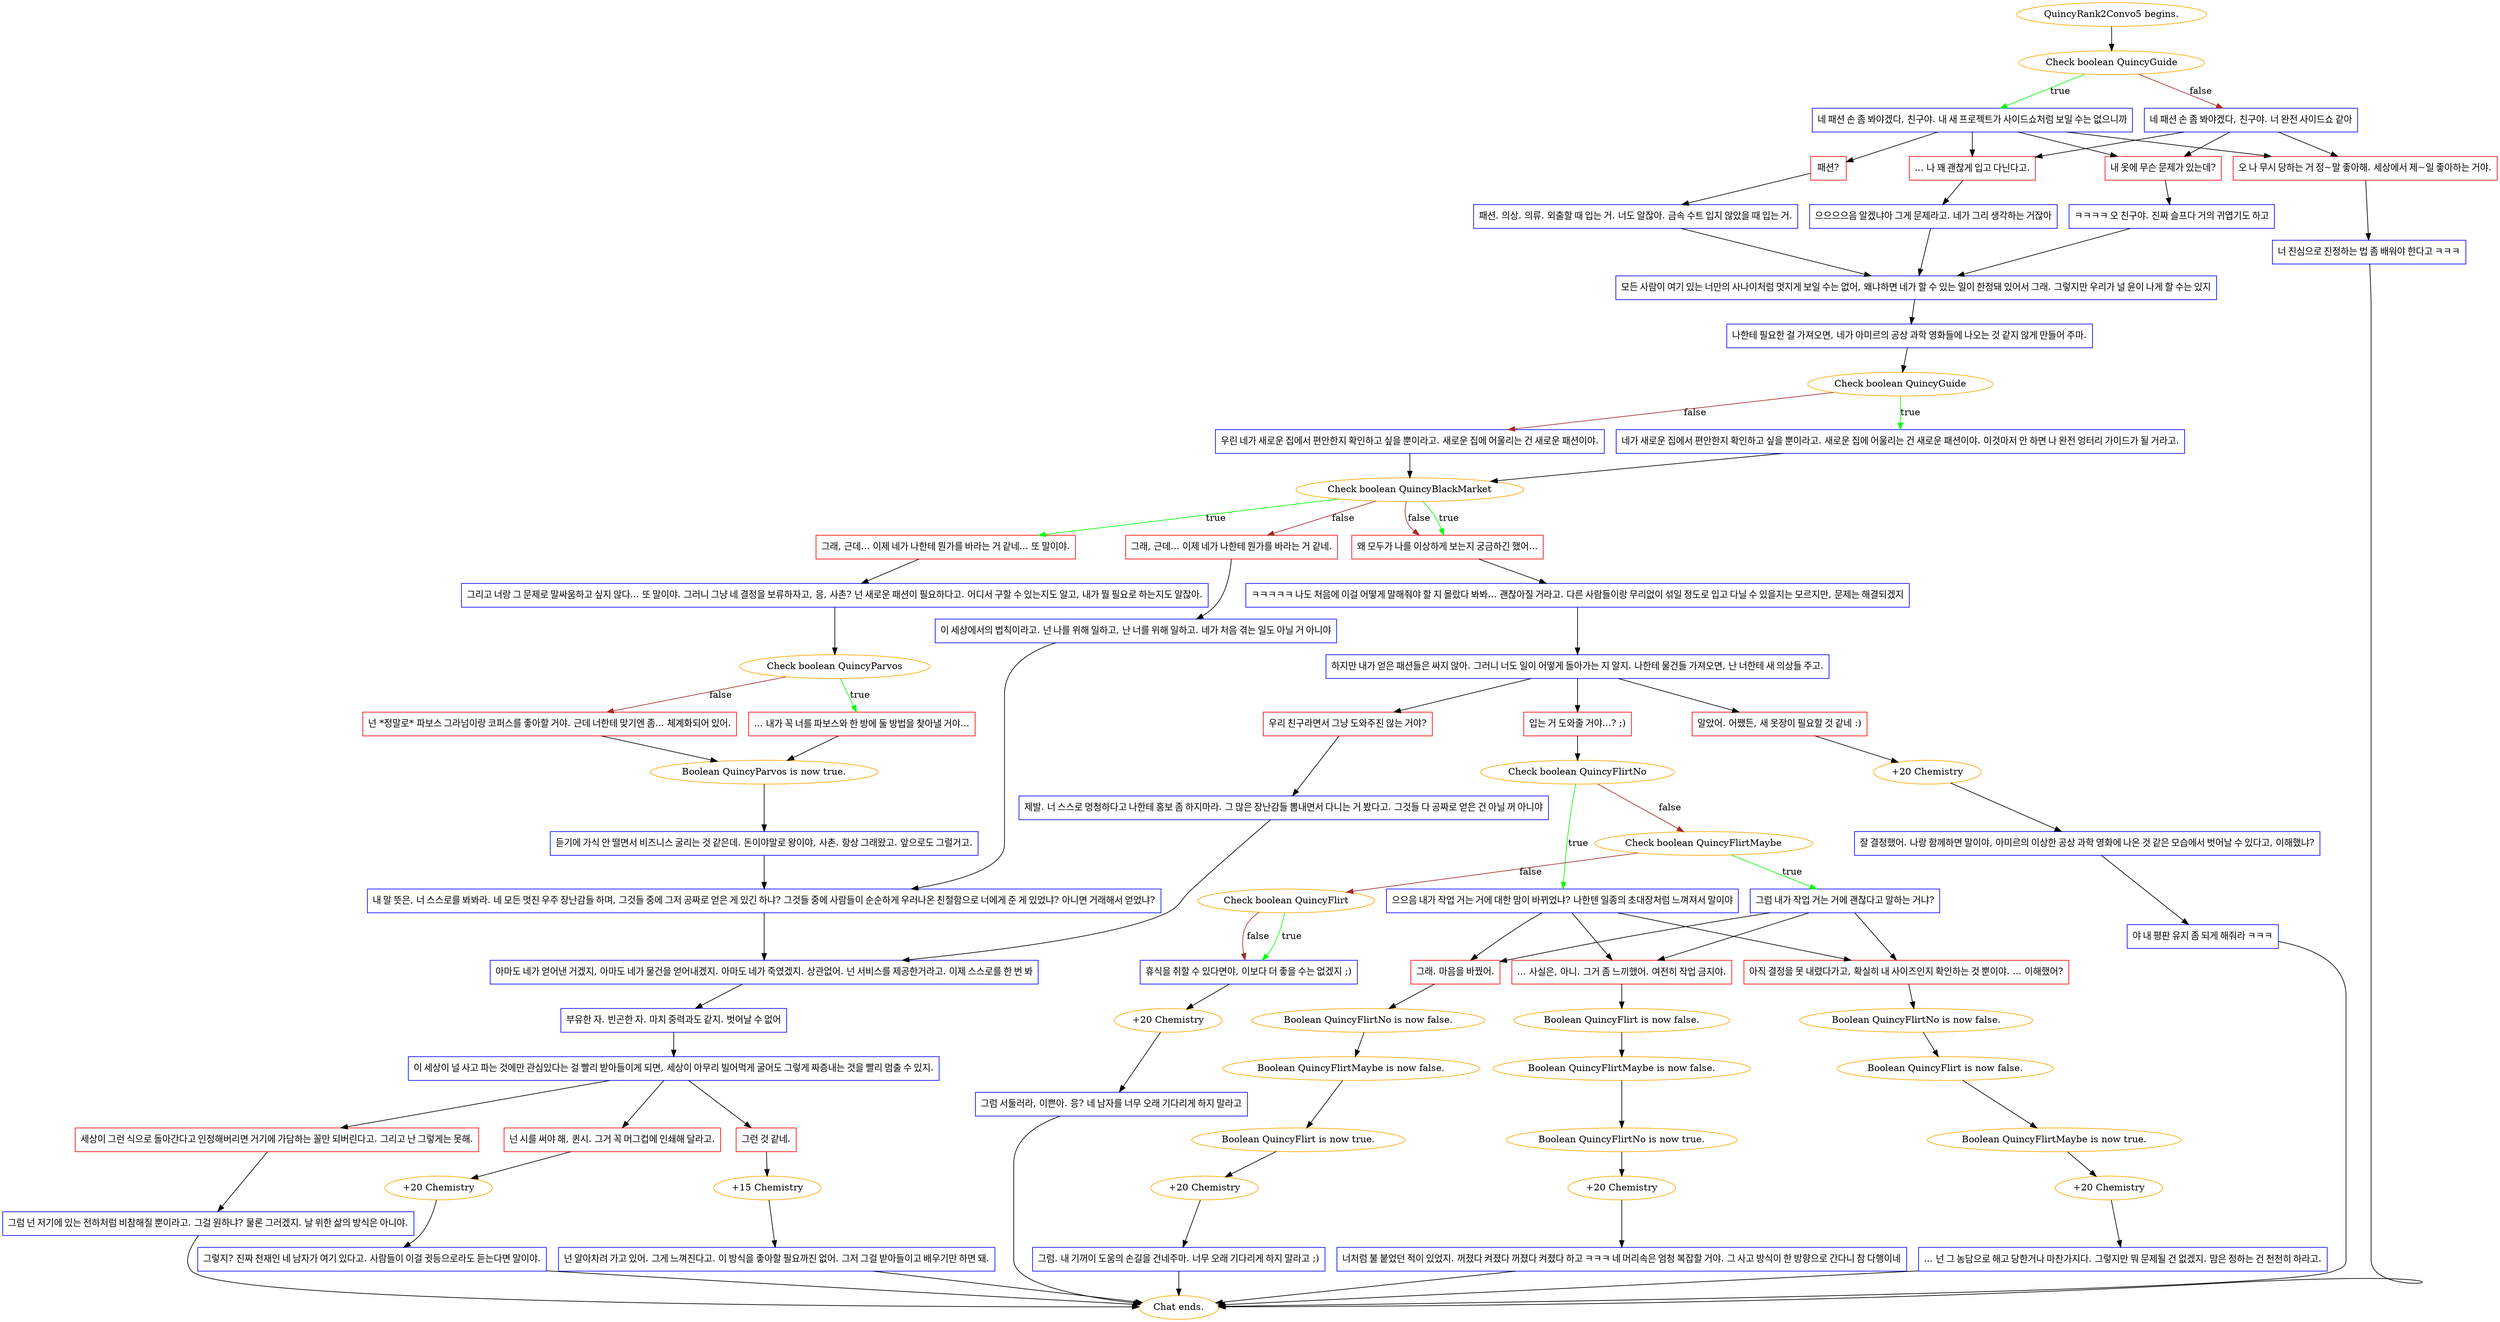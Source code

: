 digraph {
	"QuincyRank2Convo5 begins." [color=orange];
		"QuincyRank2Convo5 begins." -> j1223135592;
	j1223135592 [label="Check boolean QuincyGuide",color=orange];
		j1223135592 -> j3126850680 [label=true,color=green];
		j1223135592 -> j3385995086 [label=false,color=brown];
	j3126850680 [label="네 패션 손 좀 봐야겠다, 친구야. 내 새 프로젝트가 사이드쇼처럼 보일 수는 없으니까",shape=box,color=blue];
		j3126850680 -> j426669468;
		j3126850680 -> j3902302425;
		j3126850680 -> j3289463034;
		j3126850680 -> j627890394;
	j3385995086 [label="네 패션 손 좀 봐야겠다, 친구야. 너 완전 사이드쇼 같아",shape=box,color=blue];
		j3385995086 -> j3902302425;
		j3385995086 -> j3289463034;
		j3385995086 -> j627890394;
	j426669468 [label="패션?",shape=box,color=red];
		j426669468 -> j2034006296;
	j3902302425 [label="오 나 무시 당하는 거 정~말 좋아해. 세상에서 제~일 좋아하는 거야.",shape=box,color=red];
		j3902302425 -> j421315785;
	j3289463034 [label="... 나 꽤 괜찮게 입고 다닌다고.",shape=box,color=red];
		j3289463034 -> j3700015517;
	j627890394 [label="내 옷에 무슨 문제가 있는데?",shape=box,color=red];
		j627890394 -> j133280581;
	j2034006296 [label="패션. 의상. 의류. 외출할 때 입는 거. 너도 알잖아. 금속 수트 입지 않았을 때 입는 거.",shape=box,color=blue];
		j2034006296 -> j1038757688;
	j421315785 [label="너 진심으로 진정하는 법 좀 배워야 한다고 ㅋㅋㅋ",shape=box,color=blue];
		j421315785 -> "Chat ends.";
	j3700015517 [label="으으으으음 알겠냐아 그게 문제라고. 네가 그리 생각하는 거잖아",shape=box,color=blue];
		j3700015517 -> j1038757688;
	j133280581 [label="ㅋㅋㅋㅋ 오 친구야. 진짜 슬프다 거의 귀엽기도 하고",shape=box,color=blue];
		j133280581 -> j1038757688;
	j1038757688 [label="모든 사람이 여기 있는 너만의 사나이처럼 멋지게 보일 수는 없어, 왜냐하면 네가 할 수 있는 일이 한정돼 있어서 그래. 그렇지만 우리가 널 윤이 나게 할 수는 있지",shape=box,color=blue];
		j1038757688 -> j1543974607;
	"Chat ends." [color=orange];
	j1543974607 [label="나한테 필요한 걸 가져오면, 네가 아미르의 공상 과학 영화들에 나오는 것 같지 않게 만들어 주마.",shape=box,color=blue];
		j1543974607 -> j1165337652;
	j1165337652 [label="Check boolean QuincyGuide",color=orange];
		j1165337652 -> j3350526327 [label=true,color=green];
		j1165337652 -> j2974154099 [label=false,color=brown];
	j3350526327 [label="네가 새로운 집에서 편안한지 확인하고 싶을 뿐이라고. 새로운 집에 어울리는 건 새로운 패션이야. 이것마저 안 하면 나 완전 엉터리 가이드가 될 거라고.",shape=box,color=blue];
		j3350526327 -> j2393722474;
	j2974154099 [label="우린 네가 새로운 집에서 편안한지 확인하고 싶을 뿐이라고. 새로운 집에 어울리는 건 새로운 패션이야.",shape=box,color=blue];
		j2974154099 -> j2393722474;
	j2393722474 [label="Check boolean QuincyBlackMarket",color=orange];
		j2393722474 -> j3555178541 [label=true,color=green];
		j2393722474 -> j942080255 [label=true,color=green];
		j2393722474 -> j2874345842 [label=false,color=brown];
		j2393722474 -> j942080255 [label=false,color=brown];
	j3555178541 [label="그래, 근데... 이제 네가 나한테 뭔가를 바라는 거 같네... 또 말이야.",shape=box,color=red];
		j3555178541 -> j1846061765;
	j942080255 [label="왜 모두가 나를 이상하게 보는지 궁금하긴 했어...",shape=box,color=red];
		j942080255 -> j4088760455;
	j2874345842 [label="그래, 근데... 이제 네가 나한테 뭔가를 바라는 거 같네.",shape=box,color=red];
		j2874345842 -> j526058584;
	j1846061765 [label="그리고 너랑 그 문제로 말싸움하고 싶지 않다... 또 말이야. 그러니 그냥 네 결정을 보류하자고, 응, 사촌? 넌 새로운 패션이 필요하다고. 어디서 구할 수 있는지도 알고, 내가 뭘 필요로 하는지도 알잖아.",shape=box,color=blue];
		j1846061765 -> j3006997609;
	j4088760455 [label="ㅋㅋㅋㅋㅋ 나도 처음에 이걸 어떻게 말해줘야 할 지 몰랐다 봐봐... 괜찮아질 거라고. 다른 사람들이랑 무리없이 섞일 정도로 입고 다닐 수 있을지는 모르지만, 문제는 해결되겠지",shape=box,color=blue];
		j4088760455 -> j3835964650;
	j526058584 [label="이 세상에서의 법칙이라고. 넌 나를 위해 일하고, 난 너를 위해 일하고. 네가 처음 겪는 일도 아닐 거 아니야",shape=box,color=blue];
		j526058584 -> j3996057837;
	j3006997609 [label="Check boolean QuincyParvos",color=orange];
		j3006997609 -> j2839380067 [label=true,color=green];
		j3006997609 -> j2105533568 [label=false,color=brown];
	j3835964650 [label="하지만 내가 얻은 패션들은 싸지 않아. 그러니 너도 일이 어떻게 돌아가는 지 알지. 나한테 물건들 가져오면, 난 너한테 새 의상들 주고.",shape=box,color=blue];
		j3835964650 -> j4211558984;
		j3835964650 -> j3855535669;
		j3835964650 -> j867348597;
	j3996057837 [label="내 말 뜻은, 너 스스로를 봐봐라. 네 모든 멋진 우주 장난감들 하며, 그것들 중에 그저 공짜로 얻은 게 있긴 하냐? 그것들 중에 사람들이 순순하게 우러나온 친절함으로 너에게 준 게 있었냐? 아니면 거래해서 얻었냐?",shape=box,color=blue];
		j3996057837 -> j3625346472;
	j2839380067 [label="... 내가 꼭 너를 파보스와 한 방에 둘 방법을 찾아낼 거야...",shape=box,color=red];
		j2839380067 -> j1449691604;
	j2105533568 [label="넌 *정말로* 파보스 그라넘이랑 코퍼스를 좋아할 거야. 근데 너한테 맞기엔 좀... 체계화되어 있어.",shape=box,color=red];
		j2105533568 -> j1449691604;
	j4211558984 [label="우리 친구라면서 그냥 도와주진 않는 거야?",shape=box,color=red];
		j4211558984 -> j976610607;
	j3855535669 [label="알았어. 어쨌든, 새 옷장이 필요할 것 같네 :)",shape=box,color=red];
		j3855535669 -> j4289850431;
	j867348597 [label="입는 거 도와줄 거야...? ;)",shape=box,color=red];
		j867348597 -> j224807043;
	j3625346472 [label="아마도 네가 얻어낸 거겠지, 아마도 네가 물건을 얻어내겠지. 아마도 네가 죽였겠지. 상관없어. 넌 서비스를 제공한거라고. 이제 스스로를 한 번 봐",shape=box,color=blue];
		j3625346472 -> j2991579257;
	j1449691604 [label="Boolean QuincyParvos is now true.",color=orange];
		j1449691604 -> j4134667158;
	j976610607 [label="제발. 너 스스로 멍청하다고 나한테 홍보 좀 하지마라. 그 많은 장난감들 뽐내면서 다니는 거 봤다고. 그것들 다 공짜로 얻은 건 아닐 꺼 아니야",shape=box,color=blue];
		j976610607 -> j3625346472;
	j4289850431 [label="+20 Chemistry",color=orange];
		j4289850431 -> j2357721303;
	j224807043 [label="Check boolean QuincyFlirtNo",color=orange];
		j224807043 -> j1378246749 [label=true,color=green];
		j224807043 -> j3963062601 [label=false,color=brown];
	j2991579257 [label="부유한 자. 빈곤한 자. 마치 중력과도 같지. 벗어날 수 없어",shape=box,color=blue];
		j2991579257 -> j1466322390;
	j4134667158 [label="듣기에 가식 안 떨면서 비즈니스 굴리는 것 같은데. 돈이야말로 왕이야, 사촌. 항상 그래왔고. 앞으로도 그럴거고.",shape=box,color=blue];
		j4134667158 -> j3996057837;
	j2357721303 [label="잘 결정했어. 나랑 함께하면 말이야, 아미르의 이상한 공상 과학 영화에 나온 것 같은 모습에서 벗어날 수 있다고, 이해했냐?",shape=box,color=blue];
		j2357721303 -> j3495156912;
	j1378246749 [label="으으음 내가 작업 거는 거에 대한 맘이 바뀌었냐? 나한텐 일종의 초대장처럼 느껴져서 말이야",shape=box,color=blue];
		j1378246749 -> j2951168663;
		j1378246749 -> j33210431;
		j1378246749 -> j226834727;
	j3963062601 [label="Check boolean QuincyFlirtMaybe",color=orange];
		j3963062601 -> j3658386676 [label=true,color=green];
		j3963062601 -> j361954694 [label=false,color=brown];
	j1466322390 [label="이 세상이 널 사고 파는 것에만 관심있다는 걸 빨리 받아들이게 되면, 세상이 아무리 빌어먹게 굴어도 그렇게 짜증내는 것을 빨리 멈출 수 있지.",shape=box,color=blue];
		j1466322390 -> j4053953332;
		j1466322390 -> j4261432674;
		j1466322390 -> j2353353766;
	j3495156912 [label="야 내 평판 유지 좀 되게 해줘라 ㅋㅋㅋ",shape=box,color=blue];
		j3495156912 -> "Chat ends.";
	j2951168663 [label="그래. 마음을 바꿨어.",shape=box,color=red];
		j2951168663 -> j2268301718;
	j33210431 [label="... 사실은, 아니. 그거 좀 느끼했어. 여전히 작업 금지야.",shape=box,color=red];
		j33210431 -> j3560229944;
	j226834727 [label="아직 결정을 못 내렸다가고, 확실히 내 사이즈인지 확인하는 것 뿐이야. ... 이해했어?",shape=box,color=red];
		j226834727 -> j912712659;
	j3658386676 [label="그럼 내가 작업 거는 거에 괜찮다고 말하는 거냐?",shape=box,color=blue];
		j3658386676 -> j2951168663;
		j3658386676 -> j33210431;
		j3658386676 -> j226834727;
	j361954694 [label="Check boolean QuincyFlirt",color=orange];
		j361954694 -> j558870911 [label=true,color=green];
		j361954694 -> j558870911 [label=false,color=brown];
	j4053953332 [label="세상이 그런 식으로 돌아간다고 인정해버리면 거기에 가담하는 꼴만 되버린다고. 그리고 난 그렇게는 못해.",shape=box,color=red];
		j4053953332 -> j1785338683;
	j4261432674 [label="넌 시를 써야 해, 퀸시. 그거 꼭 머그컵에 인쇄해 달라고.",shape=box,color=red];
		j4261432674 -> j2634041420;
	j2353353766 [label="그런 것 같네.",shape=box,color=red];
		j2353353766 -> j3161883826;
	j2268301718 [label="Boolean QuincyFlirtNo is now false.",color=orange];
		j2268301718 -> j439263821;
	j3560229944 [label="Boolean QuincyFlirt is now false.",color=orange];
		j3560229944 -> j4043988597;
	j912712659 [label="Boolean QuincyFlirtNo is now false.",color=orange];
		j912712659 -> j2910138803;
	j558870911 [label="휴식을 취할 수 있다면야, 이보다 더 좋을 수는 없겠지 ;)",shape=box,color=blue];
		j558870911 -> j1039388163;
	j1785338683 [label="그럼 넌 저기에 있는 전하처럼 비참해질 뿐이라고. 그걸 원하냐? 물론 그러겠지. 날 위한 삶의 방식은 아니야.",shape=box,color=blue];
		j1785338683 -> "Chat ends.";
	j2634041420 [label="+20 Chemistry",color=orange];
		j2634041420 -> j1364128400;
	j3161883826 [label="+15 Chemistry",color=orange];
		j3161883826 -> j3525078220;
	j439263821 [label="Boolean QuincyFlirtMaybe is now false.",color=orange];
		j439263821 -> j1957668594;
	j4043988597 [label="Boolean QuincyFlirtMaybe is now false.",color=orange];
		j4043988597 -> j2708852270;
	j2910138803 [label="Boolean QuincyFlirt is now false.",color=orange];
		j2910138803 -> j842368472;
	j1039388163 [label="+20 Chemistry",color=orange];
		j1039388163 -> j3448896423;
	j1364128400 [label="그렇지? 진짜 천재인 네 남자가 여기 있다고. 사람들이 이걸 귓등으로라도 듣는다면 말이야.",shape=box,color=blue];
		j1364128400 -> "Chat ends.";
	j3525078220 [label="넌 알아차려 가고 있어. 그게 느껴진다고. 이 방식을 좋아할 필요까진 없어. 그저 그걸 받아들이고 배우기만 하면 돼.",shape=box,color=blue];
		j3525078220 -> "Chat ends.";
	j1957668594 [label="Boolean QuincyFlirt is now true.",color=orange];
		j1957668594 -> j285673519;
	j2708852270 [label="Boolean QuincyFlirtNo is now true.",color=orange];
		j2708852270 -> j3638032680;
	j842368472 [label="Boolean QuincyFlirtMaybe is now true.",color=orange];
		j842368472 -> j153492345;
	j3448896423 [label="그럼 서둘러라, 이쁜아. 응? 네 남자를 너무 오래 기다리게 하지 말라고",shape=box,color=blue];
		j3448896423 -> "Chat ends.";
	j285673519 [label="+20 Chemistry",color=orange];
		j285673519 -> j2813148836;
	j3638032680 [label="+20 Chemistry",color=orange];
		j3638032680 -> j3134531247;
	j153492345 [label="+20 Chemistry",color=orange];
		j153492345 -> j2071284817;
	j2813148836 [label="그럼. 내 기꺼이 도움의 손길을 건네주마. 너무 오래 기다리게 하지 말라고 ;)",shape=box,color=blue];
		j2813148836 -> "Chat ends.";
	j3134531247 [label="너처럼 불 붙었던 적이 있었지. 꺼졌다 켜졌다 꺼졌다 켜졌다 하고 ㅋㅋㅋ 네 머리속은 엄청 복잡할 거야. 그 사고 방식이 한 방향으로 간다니 참 다행이네",shape=box,color=blue];
		j3134531247 -> "Chat ends.";
	j2071284817 [label="... 넌 그 농담으로 해고 당한거나 마찬가지다. 그렇지만 뭐 문제될 건 없겠지. 맘은 정하는 건 천천히 하라고.",shape=box,color=blue];
		j2071284817 -> "Chat ends.";
}